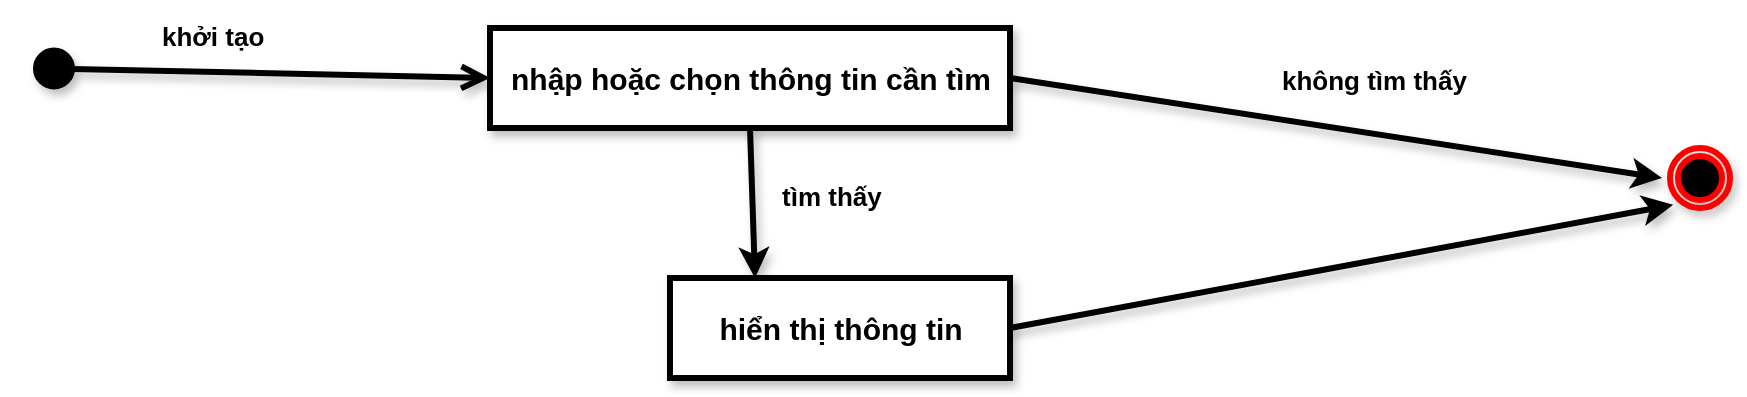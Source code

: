 <mxfile version="19.0.3" type="device"><diagram id="CCXrwb5Ws_k1OGK8HdKz" name="Trang-1"><mxGraphModel dx="1038" dy="649" grid="1" gridSize="10" guides="1" tooltips="1" connect="1" arrows="1" fold="1" page="1" pageScale="1" pageWidth="1100" pageHeight="850" math="0" shadow="0"><root><mxCell id="0"/><mxCell id="1" parent="0"/><mxCell id="rcydoyIHiDt5PrCFp3xG-2" value="" style="html=1;verticalAlign=bottom;startArrow=circle;startFill=1;endArrow=open;startSize=6;endSize=8;rounded=0;strokeWidth=3;shadow=1;entryX=0;entryY=0.5;entryDx=0;entryDy=0;" edge="1" parent="1" target="rcydoyIHiDt5PrCFp3xG-4"><mxGeometry width="80" relative="1" as="geometry"><mxPoint x="50" y="320" as="sourcePoint"/><mxPoint x="130" y="320" as="targetPoint"/></mxGeometry></mxCell><mxCell id="rcydoyIHiDt5PrCFp3xG-3" value="" style="ellipse;html=1;shape=endState;fillColor=#000000;strokeColor=#ff0000;strokeWidth=3;perimeterSpacing=4;shadow=1;fontSize=14;" vertex="1" parent="1"><mxGeometry x="870" y="360" width="30" height="30" as="geometry"/></mxCell><mxCell id="rcydoyIHiDt5PrCFp3xG-11" style="edgeStyle=none;rounded=0;orthogonalLoop=1;jettySize=auto;html=1;exitX=0.5;exitY=1;exitDx=0;exitDy=0;entryX=0.25;entryY=0;entryDx=0;entryDy=0;shadow=1;fontSize=15;strokeWidth=3;" edge="1" parent="1" source="rcydoyIHiDt5PrCFp3xG-4" target="rcydoyIHiDt5PrCFp3xG-8"><mxGeometry relative="1" as="geometry"/></mxCell><mxCell id="rcydoyIHiDt5PrCFp3xG-4" value="nhập hoặc chọn thông tin cần tìm" style="html=1;shadow=1;strokeWidth=3;fontStyle=1;fontSize=15;" vertex="1" parent="1"><mxGeometry x="280" y="300" width="260" height="50" as="geometry"/></mxCell><mxCell id="rcydoyIHiDt5PrCFp3xG-17" style="edgeStyle=none;rounded=0;orthogonalLoop=1;jettySize=auto;html=1;exitX=1;exitY=0.5;exitDx=0;exitDy=0;entryX=0;entryY=0.5;entryDx=0;entryDy=0;shadow=1;fontSize=15;strokeWidth=3;" edge="1" parent="1" source="rcydoyIHiDt5PrCFp3xG-4" target="rcydoyIHiDt5PrCFp3xG-3"><mxGeometry relative="1" as="geometry"><mxPoint x="755" y="375" as="sourcePoint"/></mxGeometry></mxCell><mxCell id="rcydoyIHiDt5PrCFp3xG-42" style="edgeStyle=none;rounded=0;orthogonalLoop=1;jettySize=auto;html=1;exitX=1;exitY=0.5;exitDx=0;exitDy=0;entryX=0;entryY=1;entryDx=0;entryDy=0;shadow=1;fontSize=14;strokeWidth=3;" edge="1" parent="1" source="rcydoyIHiDt5PrCFp3xG-8" target="rcydoyIHiDt5PrCFp3xG-3"><mxGeometry relative="1" as="geometry"/></mxCell><mxCell id="rcydoyIHiDt5PrCFp3xG-8" value="hiển thị thông tin" style="html=1;shadow=1;strokeWidth=3;fontStyle=1;fontSize=15;" vertex="1" parent="1"><mxGeometry x="370" y="425" width="170" height="50" as="geometry"/></mxCell><mxCell id="rcydoyIHiDt5PrCFp3xG-34" value="tìm thấy" style="text;strokeColor=none;fillColor=none;align=left;verticalAlign=top;spacingLeft=4;spacingRight=4;overflow=hidden;rotatable=0;points=[[0,0.5],[1,0.5]];portConstraint=eastwest;shadow=1;fontSize=13;fontStyle=1" vertex="1" parent="1"><mxGeometry x="420" y="370" width="130" height="26" as="geometry"/></mxCell><mxCell id="rcydoyIHiDt5PrCFp3xG-43" value="không tìm thấy" style="text;strokeColor=none;fillColor=none;align=left;verticalAlign=top;spacingLeft=4;spacingRight=4;overflow=hidden;rotatable=0;points=[[0,0.5],[1,0.5]];portConstraint=eastwest;shadow=1;fontSize=13;fontStyle=1" vertex="1" parent="1"><mxGeometry x="670" y="312" width="130" height="26" as="geometry"/></mxCell><mxCell id="rcydoyIHiDt5PrCFp3xG-44" value="khởi tạo" style="text;strokeColor=none;fillColor=none;align=left;verticalAlign=top;spacingLeft=4;spacingRight=4;overflow=hidden;rotatable=0;points=[[0,0.5],[1,0.5]];portConstraint=eastwest;shadow=1;fontSize=13;fontStyle=1" vertex="1" parent="1"><mxGeometry x="110" y="290" width="130" height="26" as="geometry"/></mxCell></root></mxGraphModel></diagram></mxfile>